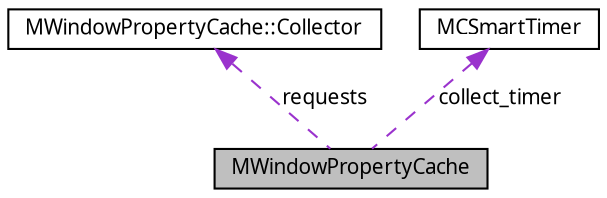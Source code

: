 digraph G
{
  edge [fontname="FreeSans.ttf",fontsize="10",labelfontname="FreeSans.ttf",labelfontsize="10"];
  node [fontname="FreeSans.ttf",fontsize="10",shape=record];
  Node1 [label="MWindowPropertyCache",height=0.2,width=0.4,color="black", fillcolor="grey75", style="filled" fontcolor="black"];
  Node2 -> Node1 [dir=back,color="darkorchid3",fontsize="10",style="dashed",label="requests",fontname="FreeSans.ttf"];
  Node2 [label="MWindowPropertyCache::Collector",height=0.2,width=0.4,color="black", fillcolor="white", style="filled",URL="$class_m_window_property_cache_1_1_collector.html"];
  Node3 -> Node1 [dir=back,color="darkorchid3",fontsize="10",style="dashed",label="collect_timer",fontname="FreeSans.ttf"];
  Node3 [label="MCSmartTimer",height=0.2,width=0.4,color="black", fillcolor="white", style="filled",URL="$class_m_c_smart_timer.html"];
}
